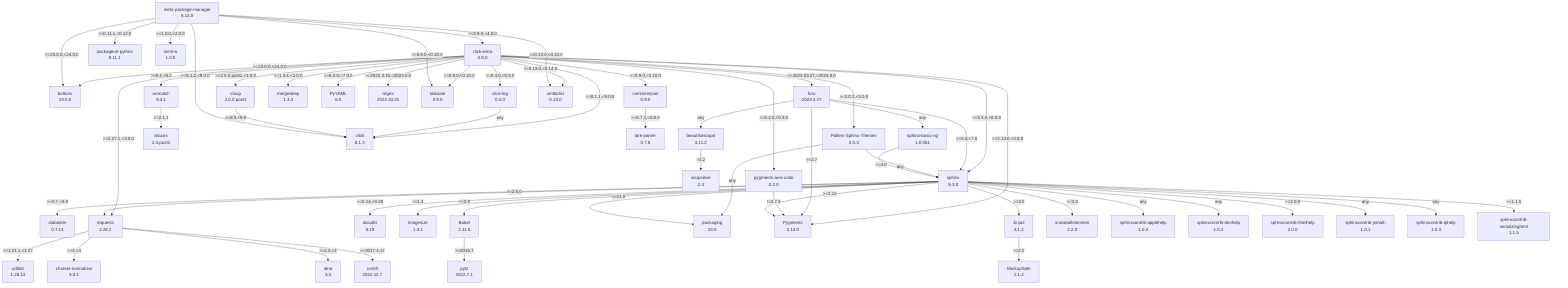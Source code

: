 flowchart TD
    classDef missing stroke-dasharray: 5
    alabaster["alabaster\n0.7.13"]
    babel["Babel\n2.11.0"]
    beautifulsoup4["beautifulsoup4\n4.11.2"]
    boltons["boltons\n23.0.0"]
    bracex["bracex\n2.3.post1"]
    certifi["certifi\n2022.12.7"]
    charset-normalizer["charset-normalizer\n3.0.1"]
    click-extra["click-extra\n3.9.0"]
    click-log["click-log\n0.4.0"]
    click_0["click\n8.1.3"]
    cloup["cloup\n2.0.0.post1"]
    commentjson["commentjson\n0.9.0"]
    docutils["docutils\n0.19"]
    furo["furo\n2023.3.27"]
    idna["idna\n3.4"]
    imagesize["imagesize\n1.4.1"]
    jinja2["Jinja2\n3.1.2"]
    lark-parser["lark-parser\n0.7.8"]
    markupsafe["MarkupSafe\n2.1.2"]
    mergedeep["mergedeep\n1.3.4"]
    meta-package-manager["meta-package-manager\n5.13.0"]
    packageurl-python["packageurl-python\n0.11.1"]
    packaging["packaging\n23.0"]
    pallets-sphinx-themes["Pallets-Sphinx-Themes\n2.0.3"]
    pygments-ansi-color["pygments-ansi-color\n0.2.0"]
    pygments["Pygments\n2.14.0"]
    pytz["pytz\n2022.7.1"]
    pyyaml["PyYAML\n6.0"]
    regex["regex\n2022.10.31"]
    requests["requests\n2.28.2"]
    snowballstemmer["snowballstemmer\n2.2.0"]
    soupsieve["soupsieve\n2.4"]
    sphinx-basic-ng["sphinx-basic-ng\n1.0.0b1"]
    sphinx["sphinx\n5.3.0"]
    sphinxcontrib-applehelp["sphinxcontrib-applehelp\n1.0.2"]
    sphinxcontrib-devhelp["sphinxcontrib-devhelp\n1.0.2"]
    sphinxcontrib-htmlhelp["sphinxcontrib-htmlhelp\n2.0.0"]
    sphinxcontrib-jsmath["sphinxcontrib-jsmath\n1.0.1"]
    sphinxcontrib-qthelp["sphinxcontrib-qthelp\n1.0.3"]
    sphinxcontrib-serializinghtml["sphinxcontrib-serializinghtml\n1.1.5"]
    tabulate["tabulate\n0.9.0"]
    tomli-w["tomli-w\n1.0.0"]
    urllib3["urllib3\n1.26.14"]
    wcmatch["wcmatch\n8.4.1"]
    xmltodict["xmltodict\n0.13.0"]
    babel -- ">=2015.7" --> pytz
    beautifulsoup4 -- ">1.2" --> soupsieve
    click-extra -- ">=0.13.0,<0.14.0" --> xmltodict
    click-extra -- ">=0.2.0,<0.3.0" --> pygments-ansi-color
    click-extra -- ">=0.4.0,<0.5.0" --> click-log
    click-extra -- ">=0.9.0,<0.10.0" --> commentjson
    click-extra -- ">=0.9.0,<0.10.0" --> tabulate
    click-extra -- ">=1.3.4,<2.0.0" --> mergedeep
    click-extra -- ">=2.0.0.post1,<3.0.0" --> cloup
    click-extra -- ">=2.0.2,<3.0.0" --> pallets-sphinx-themes
    click-extra -- ">=2.14.0,<3.0.0" --> pygments
    click-extra -- ">=2.27.1,<3.0.0" --> requests
    click-extra -- ">=2022.3.15,<2023.0.0" --> regex
    click-extra -- ">=2023.03.27,<2024.0.0" --> furo
    click-extra -- ">=23.0.0,<24.0.0" --> boltons
    click-extra -- ">=5.3.0,<6.0.0" --> sphinx
    click-extra -- ">=6.0.0,<7.0.0" --> pyyaml
    click-extra -- ">=8.1.1,<9.0.0" --> click_0
    click-extra -- ">=8.4,<9.0" --> wcmatch
    click-log -- "any" --> click_0
    cloup -- ">=8.0,<9.0" --> click_0
    commentjson -- ">=0.7.1,<0.8.0" --> lark-parser
    furo -- ">=2.7" --> pygments
    furo -- ">=5.0,<7.0" --> sphinx
    furo -- "any" --> beautifulsoup4
    furo -- "any" --> sphinx-basic-ng
    jinja2 -- ">=2.0" --> markupsafe
    meta-package-manager -- ">=0.11.1,<0.12.0" --> packageurl-python
    meta-package-manager -- ">=0.13.0,<0.14.0" --> xmltodict
    meta-package-manager -- ">=0.9.0,<0.10.0" --> tabulate
    meta-package-manager -- ">=1.0.0,<2.0.0" --> tomli-w
    meta-package-manager -- ">=23.0.0,<24.0.0" --> boltons
    meta-package-manager -- ">=3.9.0,<4.0.0" --> click-extra
    meta-package-manager -- ">=8.1.2,<9.0.0" --> click_0
    pallets-sphinx-themes -- "any" --> packaging
    pallets-sphinx-themes -- "any" --> sphinx
    pygments-ansi-color -- "!=2.7.3" --> pygments
    requests -- ">=1.21.1,<1.27" --> urllib3
    requests -- ">=2,<4" --> charset-normalizer
    requests -- ">=2.5,<4" --> idna
    requests -- ">=2017.4.17" --> certifi
    sphinx -- ">=0.14,<0.20" --> docutils
    sphinx -- ">=0.7,<0.8" --> alabaster
    sphinx -- ">=1.1.5" --> sphinxcontrib-serializinghtml
    sphinx -- ">=1.3" --> imagesize
    sphinx -- ">=2.0" --> snowballstemmer
    sphinx -- ">=2.0.0" --> sphinxcontrib-htmlhelp
    sphinx -- ">=2.12" --> pygments
    sphinx -- ">=2.5.0" --> requests
    sphinx -- ">=2.9" --> babel
    sphinx -- ">=21.0" --> packaging
    sphinx -- ">=3.0" --> jinja2
    sphinx -- "any" --> sphinxcontrib-applehelp
    sphinx -- "any" --> sphinxcontrib-devhelp
    sphinx -- "any" --> sphinxcontrib-jsmath
    sphinx -- "any" --> sphinxcontrib-qthelp
    sphinx-basic-ng -- ">=4.0" --> sphinx
    wcmatch -- ">=2.1.1" --> bracex